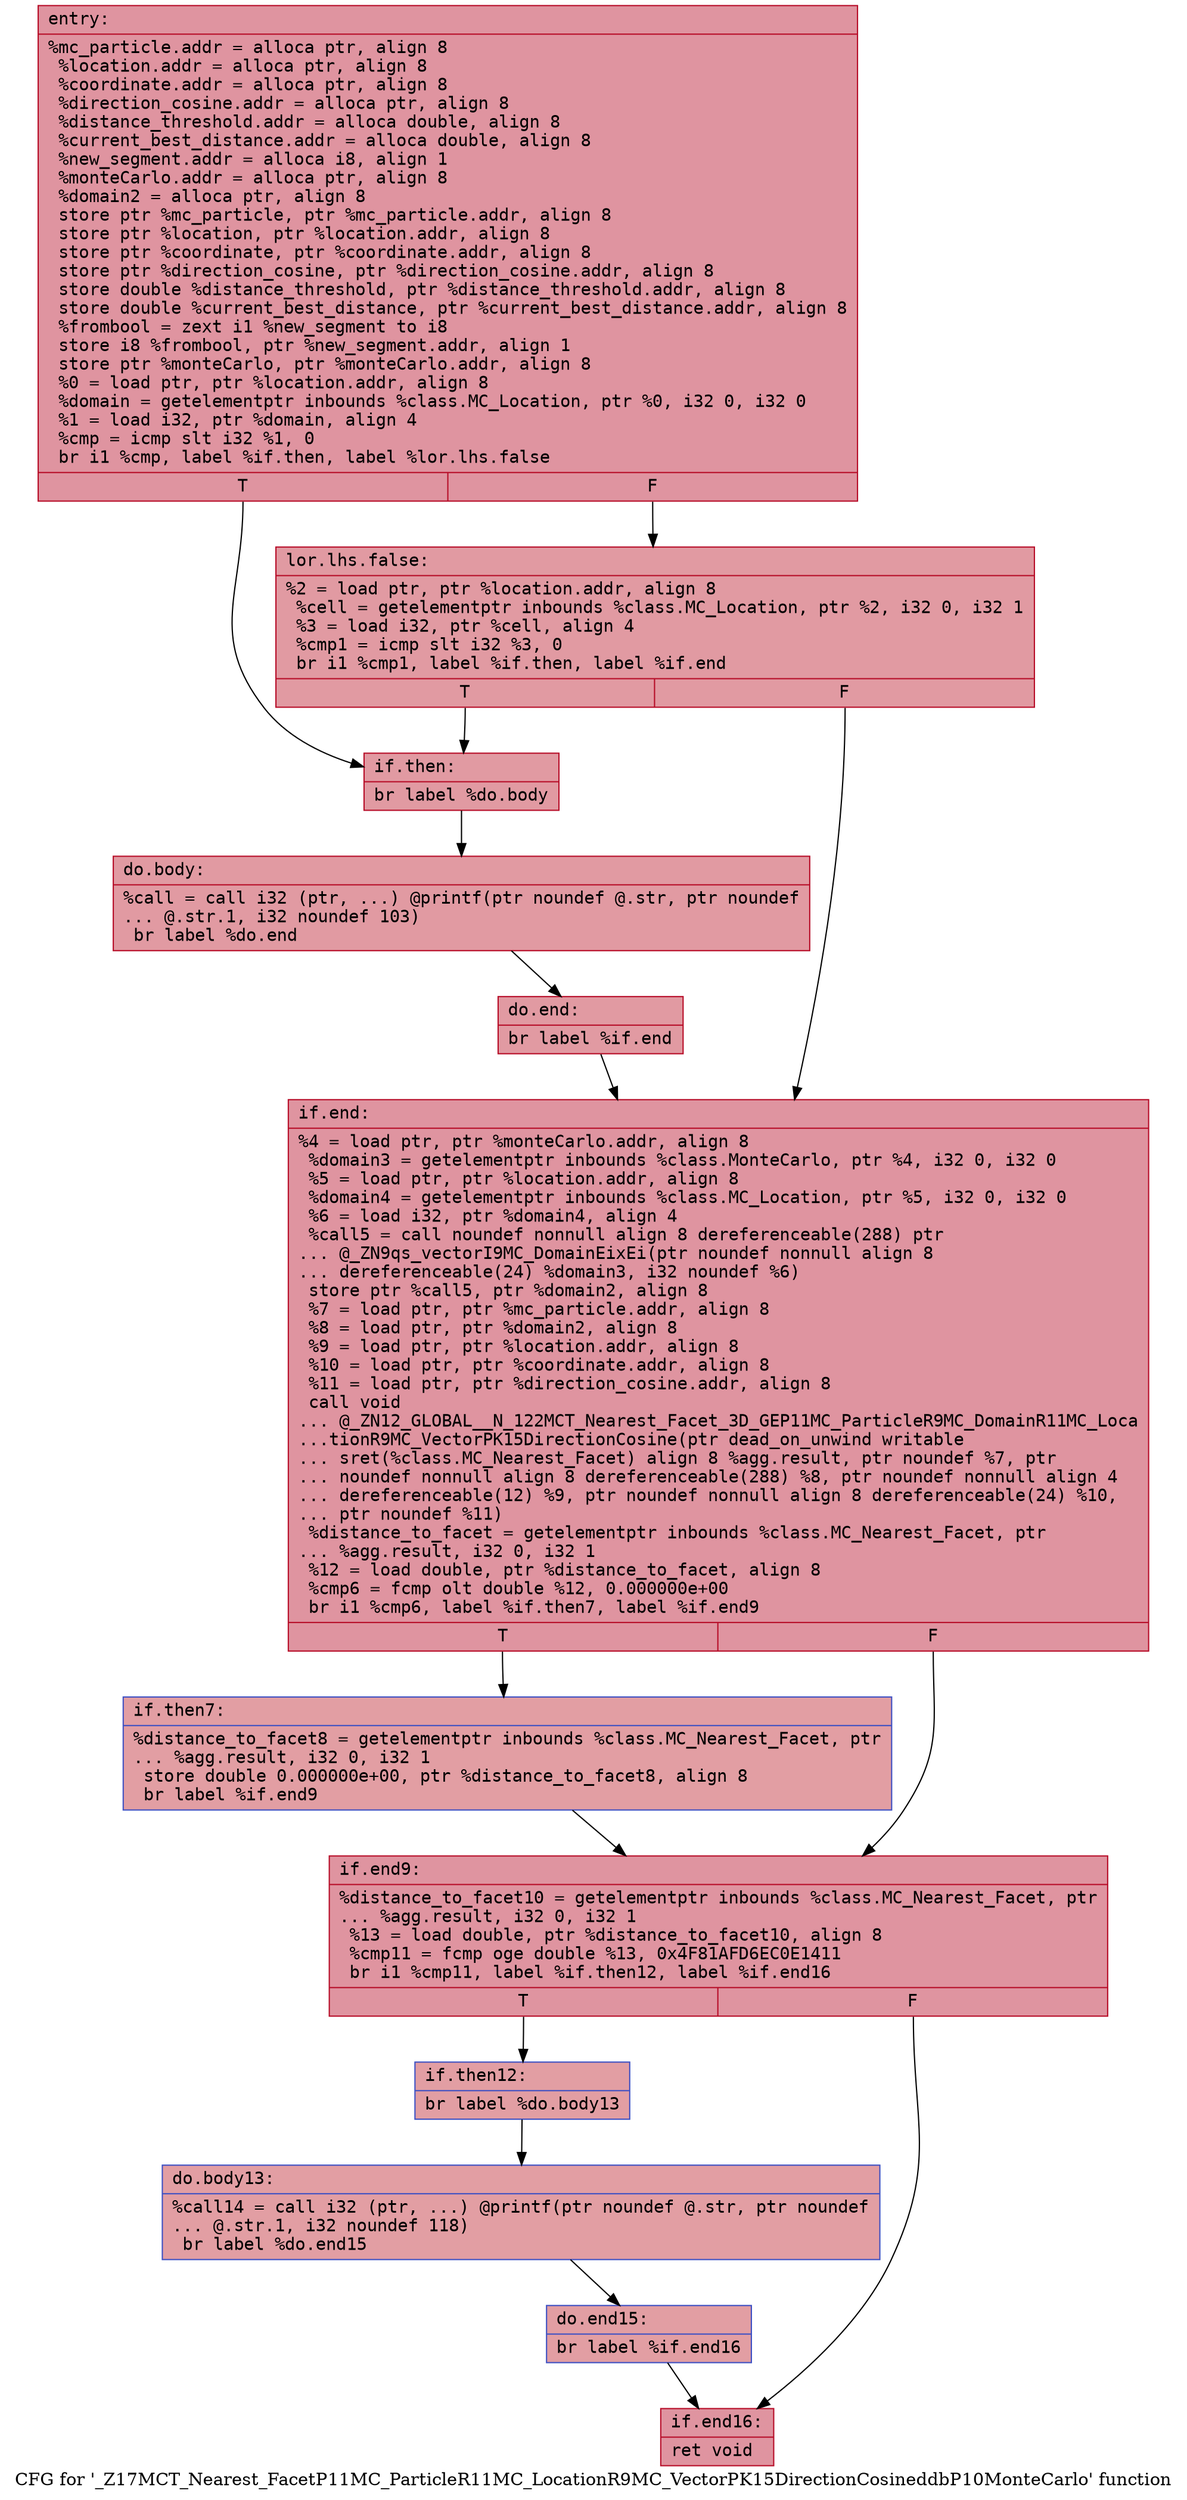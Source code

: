 digraph "CFG for '_Z17MCT_Nearest_FacetP11MC_ParticleR11MC_LocationR9MC_VectorPK15DirectionCosineddbP10MonteCarlo' function" {
	label="CFG for '_Z17MCT_Nearest_FacetP11MC_ParticleR11MC_LocationR9MC_VectorPK15DirectionCosineddbP10MonteCarlo' function";

	Node0x5579e7179160 [shape=record,color="#b70d28ff", style=filled, fillcolor="#b70d2870" fontname="Courier",label="{entry:\l|  %mc_particle.addr = alloca ptr, align 8\l  %location.addr = alloca ptr, align 8\l  %coordinate.addr = alloca ptr, align 8\l  %direction_cosine.addr = alloca ptr, align 8\l  %distance_threshold.addr = alloca double, align 8\l  %current_best_distance.addr = alloca double, align 8\l  %new_segment.addr = alloca i8, align 1\l  %monteCarlo.addr = alloca ptr, align 8\l  %domain2 = alloca ptr, align 8\l  store ptr %mc_particle, ptr %mc_particle.addr, align 8\l  store ptr %location, ptr %location.addr, align 8\l  store ptr %coordinate, ptr %coordinate.addr, align 8\l  store ptr %direction_cosine, ptr %direction_cosine.addr, align 8\l  store double %distance_threshold, ptr %distance_threshold.addr, align 8\l  store double %current_best_distance, ptr %current_best_distance.addr, align 8\l  %frombool = zext i1 %new_segment to i8\l  store i8 %frombool, ptr %new_segment.addr, align 1\l  store ptr %monteCarlo, ptr %monteCarlo.addr, align 8\l  %0 = load ptr, ptr %location.addr, align 8\l  %domain = getelementptr inbounds %class.MC_Location, ptr %0, i32 0, i32 0\l  %1 = load i32, ptr %domain, align 4\l  %cmp = icmp slt i32 %1, 0\l  br i1 %cmp, label %if.then, label %lor.lhs.false\l|{<s0>T|<s1>F}}"];
	Node0x5579e7179160:s0 -> Node0x5579e717a8b0[tooltip="entry -> if.then\nProbability 37.50%" ];
	Node0x5579e7179160:s1 -> Node0x5579e717a900[tooltip="entry -> lor.lhs.false\nProbability 62.50%" ];
	Node0x5579e717a900 [shape=record,color="#b70d28ff", style=filled, fillcolor="#bb1b2c70" fontname="Courier",label="{lor.lhs.false:\l|  %2 = load ptr, ptr %location.addr, align 8\l  %cell = getelementptr inbounds %class.MC_Location, ptr %2, i32 0, i32 1\l  %3 = load i32, ptr %cell, align 4\l  %cmp1 = icmp slt i32 %3, 0\l  br i1 %cmp1, label %if.then, label %if.end\l|{<s0>T|<s1>F}}"];
	Node0x5579e717a900:s0 -> Node0x5579e717a8b0[tooltip="lor.lhs.false -> if.then\nProbability 37.50%" ];
	Node0x5579e717a900:s1 -> Node0x5579e717aed0[tooltip="lor.lhs.false -> if.end\nProbability 62.50%" ];
	Node0x5579e717a8b0 [shape=record,color="#b70d28ff", style=filled, fillcolor="#bb1b2c70" fontname="Courier",label="{if.then:\l|  br label %do.body\l}"];
	Node0x5579e717a8b0 -> Node0x5579e717aff0[tooltip="if.then -> do.body\nProbability 100.00%" ];
	Node0x5579e717aff0 [shape=record,color="#b70d28ff", style=filled, fillcolor="#bb1b2c70" fontname="Courier",label="{do.body:\l|  %call = call i32 (ptr, ...) @printf(ptr noundef @.str, ptr noundef\l... @.str.1, i32 noundef 103)\l  br label %do.end\l}"];
	Node0x5579e717aff0 -> Node0x5579e717b1c0[tooltip="do.body -> do.end\nProbability 100.00%" ];
	Node0x5579e717b1c0 [shape=record,color="#b70d28ff", style=filled, fillcolor="#bb1b2c70" fontname="Courier",label="{do.end:\l|  br label %if.end\l}"];
	Node0x5579e717b1c0 -> Node0x5579e717aed0[tooltip="do.end -> if.end\nProbability 100.00%" ];
	Node0x5579e717aed0 [shape=record,color="#b70d28ff", style=filled, fillcolor="#b70d2870" fontname="Courier",label="{if.end:\l|  %4 = load ptr, ptr %monteCarlo.addr, align 8\l  %domain3 = getelementptr inbounds %class.MonteCarlo, ptr %4, i32 0, i32 0\l  %5 = load ptr, ptr %location.addr, align 8\l  %domain4 = getelementptr inbounds %class.MC_Location, ptr %5, i32 0, i32 0\l  %6 = load i32, ptr %domain4, align 4\l  %call5 = call noundef nonnull align 8 dereferenceable(288) ptr\l... @_ZN9qs_vectorI9MC_DomainEixEi(ptr noundef nonnull align 8\l... dereferenceable(24) %domain3, i32 noundef %6)\l  store ptr %call5, ptr %domain2, align 8\l  %7 = load ptr, ptr %mc_particle.addr, align 8\l  %8 = load ptr, ptr %domain2, align 8\l  %9 = load ptr, ptr %location.addr, align 8\l  %10 = load ptr, ptr %coordinate.addr, align 8\l  %11 = load ptr, ptr %direction_cosine.addr, align 8\l  call void\l... @_ZN12_GLOBAL__N_122MCT_Nearest_Facet_3D_GEP11MC_ParticleR9MC_DomainR11MC_Loca\l...tionR9MC_VectorPK15DirectionCosine(ptr dead_on_unwind writable\l... sret(%class.MC_Nearest_Facet) align 8 %agg.result, ptr noundef %7, ptr\l... noundef nonnull align 8 dereferenceable(288) %8, ptr noundef nonnull align 4\l... dereferenceable(12) %9, ptr noundef nonnull align 8 dereferenceable(24) %10,\l... ptr noundef %11)\l  %distance_to_facet = getelementptr inbounds %class.MC_Nearest_Facet, ptr\l... %agg.result, i32 0, i32 1\l  %12 = load double, ptr %distance_to_facet, align 8\l  %cmp6 = fcmp olt double %12, 0.000000e+00\l  br i1 %cmp6, label %if.then7, label %if.end9\l|{<s0>T|<s1>F}}"];
	Node0x5579e717aed0:s0 -> Node0x5579e717d030[tooltip="if.end -> if.then7\nProbability 50.00%" ];
	Node0x5579e717aed0:s1 -> Node0x5579e717d0e0[tooltip="if.end -> if.end9\nProbability 50.00%" ];
	Node0x5579e717d030 [shape=record,color="#3d50c3ff", style=filled, fillcolor="#be242e70" fontname="Courier",label="{if.then7:\l|  %distance_to_facet8 = getelementptr inbounds %class.MC_Nearest_Facet, ptr\l... %agg.result, i32 0, i32 1\l  store double 0.000000e+00, ptr %distance_to_facet8, align 8\l  br label %if.end9\l}"];
	Node0x5579e717d030 -> Node0x5579e717d0e0[tooltip="if.then7 -> if.end9\nProbability 100.00%" ];
	Node0x5579e717d0e0 [shape=record,color="#b70d28ff", style=filled, fillcolor="#b70d2870" fontname="Courier",label="{if.end9:\l|  %distance_to_facet10 = getelementptr inbounds %class.MC_Nearest_Facet, ptr\l... %agg.result, i32 0, i32 1\l  %13 = load double, ptr %distance_to_facet10, align 8\l  %cmp11 = fcmp oge double %13, 0x4F81AFD6EC0E1411\l  br i1 %cmp11, label %if.then12, label %if.end16\l|{<s0>T|<s1>F}}"];
	Node0x5579e717d0e0:s0 -> Node0x5579e717dee0[tooltip="if.end9 -> if.then12\nProbability 50.00%" ];
	Node0x5579e717d0e0:s1 -> Node0x5579e717df30[tooltip="if.end9 -> if.end16\nProbability 50.00%" ];
	Node0x5579e717dee0 [shape=record,color="#3d50c3ff", style=filled, fillcolor="#be242e70" fontname="Courier",label="{if.then12:\l|  br label %do.body13\l}"];
	Node0x5579e717dee0 -> Node0x5579e717e030[tooltip="if.then12 -> do.body13\nProbability 100.00%" ];
	Node0x5579e717e030 [shape=record,color="#3d50c3ff", style=filled, fillcolor="#be242e70" fontname="Courier",label="{do.body13:\l|  %call14 = call i32 (ptr, ...) @printf(ptr noundef @.str, ptr noundef\l... @.str.1, i32 noundef 118)\l  br label %do.end15\l}"];
	Node0x5579e717e030 -> Node0x5579e717e190[tooltip="do.body13 -> do.end15\nProbability 100.00%" ];
	Node0x5579e717e190 [shape=record,color="#3d50c3ff", style=filled, fillcolor="#be242e70" fontname="Courier",label="{do.end15:\l|  br label %if.end16\l}"];
	Node0x5579e717e190 -> Node0x5579e717df30[tooltip="do.end15 -> if.end16\nProbability 100.00%" ];
	Node0x5579e717df30 [shape=record,color="#b70d28ff", style=filled, fillcolor="#b70d2870" fontname="Courier",label="{if.end16:\l|  ret void\l}"];
}
